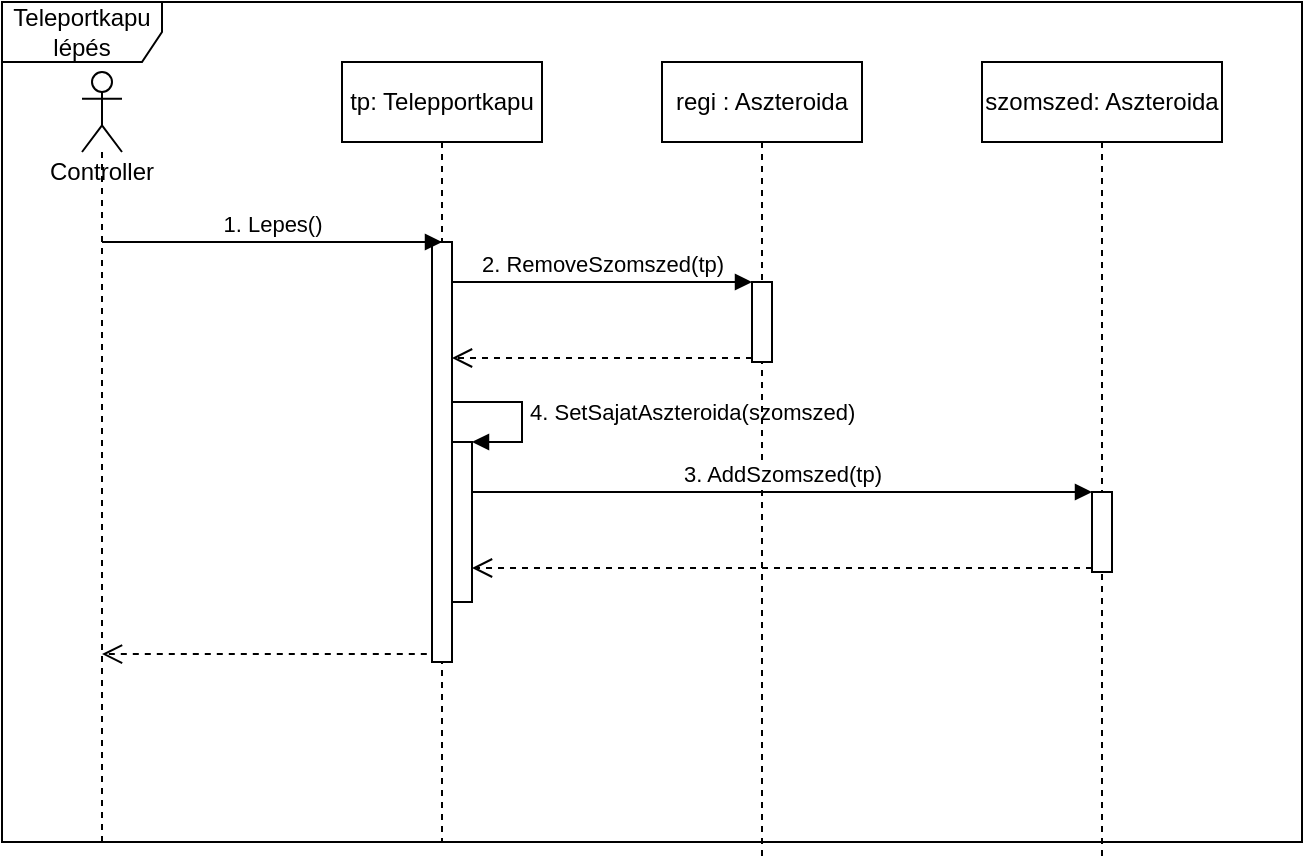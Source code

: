 <mxfile version="14.5.1" type="github">
  <diagram id="kgpKYQtTHZ0yAKxKKP6v" name="Page-1">
    <mxGraphModel dx="1038" dy="548" grid="1" gridSize="10" guides="1" tooltips="1" connect="1" arrows="1" fold="1" page="1" pageScale="1" pageWidth="850" pageHeight="1100" math="0" shadow="0">
      <root>
        <mxCell id="0" />
        <mxCell id="1" parent="0" />
        <mxCell id="hP4rECzPhaRNZ1tqSJZv-1" value="Teleportkapu lépés" style="shape=umlFrame;whiteSpace=wrap;html=1;width=80;height=30;" vertex="1" parent="1">
          <mxGeometry x="70" y="50" width="650" height="420" as="geometry" />
        </mxCell>
        <mxCell id="hP4rECzPhaRNZ1tqSJZv-3" value="tp: Telepportkapu" style="shape=umlLifeline;perimeter=lifelinePerimeter;whiteSpace=wrap;html=1;container=1;collapsible=0;recursiveResize=0;outlineConnect=0;" vertex="1" parent="1">
          <mxGeometry x="240" y="80" width="100" height="390" as="geometry" />
        </mxCell>
        <mxCell id="hP4rECzPhaRNZ1tqSJZv-4" value="" style="html=1;points=[];perimeter=orthogonalPerimeter;" vertex="1" parent="hP4rECzPhaRNZ1tqSJZv-3">
          <mxGeometry x="45" y="90" width="10" height="210" as="geometry" />
        </mxCell>
        <mxCell id="hP4rECzPhaRNZ1tqSJZv-26" value="" style="html=1;points=[];perimeter=orthogonalPerimeter;" vertex="1" parent="hP4rECzPhaRNZ1tqSJZv-3">
          <mxGeometry x="55" y="190" width="10" height="80" as="geometry" />
        </mxCell>
        <mxCell id="hP4rECzPhaRNZ1tqSJZv-27" value="4. SetSajatAszteroida(szomszed)" style="edgeStyle=orthogonalEdgeStyle;html=1;align=left;spacingLeft=2;endArrow=block;rounded=0;entryX=1;entryY=0;" edge="1" target="hP4rECzPhaRNZ1tqSJZv-26" parent="hP4rECzPhaRNZ1tqSJZv-3" source="hP4rECzPhaRNZ1tqSJZv-4">
          <mxGeometry relative="1" as="geometry">
            <mxPoint x="60" y="260" as="sourcePoint" />
            <Array as="points">
              <mxPoint x="90" y="170" />
              <mxPoint x="90" y="190" />
              <mxPoint x="65" y="190" />
            </Array>
          </mxGeometry>
        </mxCell>
        <mxCell id="hP4rECzPhaRNZ1tqSJZv-9" value="1. Lepes()" style="html=1;verticalAlign=bottom;endArrow=block;" edge="1" parent="1" source="hP4rECzPhaRNZ1tqSJZv-18" target="hP4rECzPhaRNZ1tqSJZv-3">
          <mxGeometry width="80" relative="1" as="geometry">
            <mxPoint x="150" y="170" as="sourcePoint" />
            <mxPoint x="240" y="170" as="targetPoint" />
            <Array as="points">
              <mxPoint x="290" y="170" />
            </Array>
          </mxGeometry>
        </mxCell>
        <mxCell id="hP4rECzPhaRNZ1tqSJZv-13" value="" style="html=1;verticalAlign=bottom;endArrow=open;dashed=1;endSize=8;exitX=-0.26;exitY=0.981;exitDx=0;exitDy=0;exitPerimeter=0;" edge="1" parent="1" source="hP4rECzPhaRNZ1tqSJZv-4" target="hP4rECzPhaRNZ1tqSJZv-18">
          <mxGeometry relative="1" as="geometry">
            <mxPoint x="320" y="410" as="sourcePoint" />
            <mxPoint x="160" y="454" as="targetPoint" />
          </mxGeometry>
        </mxCell>
        <mxCell id="hP4rECzPhaRNZ1tqSJZv-14" value="regi : Aszteroida" style="shape=umlLifeline;perimeter=lifelinePerimeter;whiteSpace=wrap;html=1;container=1;collapsible=0;recursiveResize=0;outlineConnect=0;" vertex="1" parent="1">
          <mxGeometry x="400" y="80" width="100" height="400" as="geometry" />
        </mxCell>
        <mxCell id="hP4rECzPhaRNZ1tqSJZv-20" value="" style="html=1;points=[];perimeter=orthogonalPerimeter;" vertex="1" parent="hP4rECzPhaRNZ1tqSJZv-14">
          <mxGeometry x="45" y="110" width="10" height="40" as="geometry" />
        </mxCell>
        <mxCell id="hP4rECzPhaRNZ1tqSJZv-18" value="Controller" style="shape=umlLifeline;participant=umlActor;perimeter=lifelinePerimeter;whiteSpace=wrap;html=1;container=1;collapsible=0;recursiveResize=0;verticalAlign=top;spacingTop=36;outlineConnect=0;" vertex="1" parent="1">
          <mxGeometry x="110" y="85" width="20" height="385" as="geometry" />
        </mxCell>
        <mxCell id="hP4rECzPhaRNZ1tqSJZv-19" value="szomszed: Aszteroida" style="shape=umlLifeline;perimeter=lifelinePerimeter;whiteSpace=wrap;html=1;container=1;collapsible=0;recursiveResize=0;outlineConnect=0;" vertex="1" parent="1">
          <mxGeometry x="560" y="80" width="120" height="400" as="geometry" />
        </mxCell>
        <mxCell id="hP4rECzPhaRNZ1tqSJZv-23" value="" style="html=1;points=[];perimeter=orthogonalPerimeter;" vertex="1" parent="hP4rECzPhaRNZ1tqSJZv-19">
          <mxGeometry x="55" y="215" width="10" height="40" as="geometry" />
        </mxCell>
        <mxCell id="hP4rECzPhaRNZ1tqSJZv-21" value="2. RemoveSzomszed(tp)" style="html=1;verticalAlign=bottom;endArrow=block;entryX=0;entryY=0;" edge="1" target="hP4rECzPhaRNZ1tqSJZv-20" parent="1" source="hP4rECzPhaRNZ1tqSJZv-4">
          <mxGeometry relative="1" as="geometry">
            <mxPoint x="380" y="180" as="sourcePoint" />
          </mxGeometry>
        </mxCell>
        <mxCell id="hP4rECzPhaRNZ1tqSJZv-22" value="" style="html=1;verticalAlign=bottom;endArrow=open;dashed=1;endSize=8;exitX=0;exitY=0.95;" edge="1" source="hP4rECzPhaRNZ1tqSJZv-20" parent="1" target="hP4rECzPhaRNZ1tqSJZv-4">
          <mxGeometry relative="1" as="geometry">
            <mxPoint x="380" y="256" as="targetPoint" />
          </mxGeometry>
        </mxCell>
        <mxCell id="hP4rECzPhaRNZ1tqSJZv-24" value="3. AddSzomszed(tp)" style="html=1;verticalAlign=bottom;endArrow=block;entryX=0;entryY=0;" edge="1" target="hP4rECzPhaRNZ1tqSJZv-23" parent="1" source="hP4rECzPhaRNZ1tqSJZv-26">
          <mxGeometry relative="1" as="geometry">
            <mxPoint x="275" y="260.0" as="sourcePoint" />
          </mxGeometry>
        </mxCell>
        <mxCell id="hP4rECzPhaRNZ1tqSJZv-25" value="" style="html=1;verticalAlign=bottom;endArrow=open;dashed=1;endSize=8;exitX=0;exitY=0.95;" edge="1" source="hP4rECzPhaRNZ1tqSJZv-23" parent="1" target="hP4rECzPhaRNZ1tqSJZv-26">
          <mxGeometry relative="1" as="geometry">
            <mxPoint x="275" y="336" as="targetPoint" />
          </mxGeometry>
        </mxCell>
      </root>
    </mxGraphModel>
  </diagram>
</mxfile>

